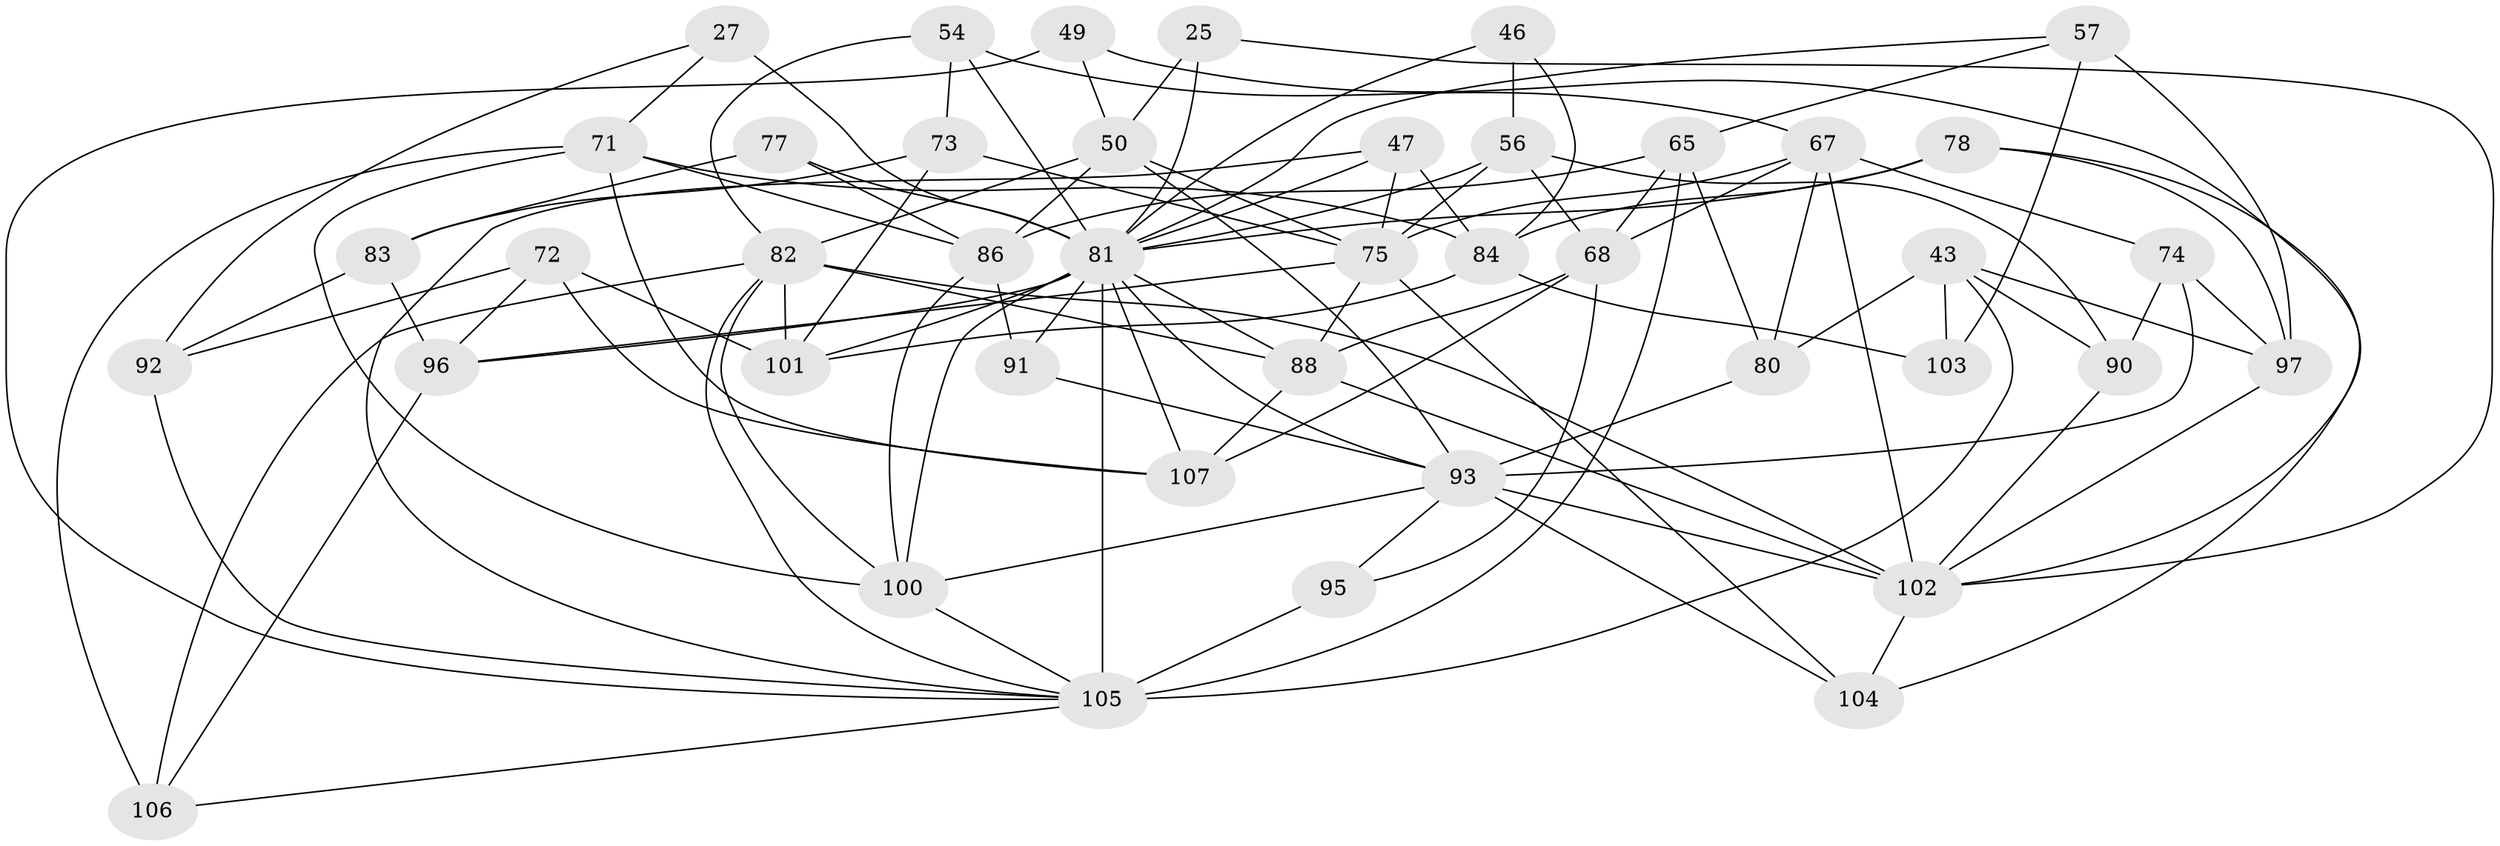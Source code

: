 // original degree distribution, {4: 1.0}
// Generated by graph-tools (version 1.1) at 2025/03/03/04/25 22:03:19]
// undirected, 42 vertices, 110 edges
graph export_dot {
graph [start="1"]
  node [color=gray90,style=filled];
  25;
  27;
  43 [super="+28"];
  46;
  47;
  49;
  50 [super="+39"];
  54;
  56 [super="+7"];
  57 [super="+12"];
  65 [super="+3+8+45"];
  67 [super="+59"];
  68 [super="+38"];
  71 [super="+29"];
  72 [super="+15"];
  73;
  74;
  75 [super="+24+33"];
  77 [super="+55"];
  78 [super="+6"];
  80 [super="+42"];
  81 [super="+11+53+66+62"];
  82 [super="+48+9+76"];
  83;
  84 [super="+31"];
  86 [super="+64"];
  88 [super="+14+41+69"];
  90;
  91;
  92;
  93 [super="+30+61+40"];
  95;
  96 [super="+51"];
  97 [super="+63"];
  100 [super="+37+98"];
  101 [super="+85"];
  102 [super="+89"];
  103;
  104 [super="+87"];
  105 [super="+99+36+94"];
  106;
  107 [super="+4+20"];
  25 -- 81 [weight=2];
  25 -- 102;
  25 -- 50;
  27 -- 92;
  27 -- 81 [weight=2];
  27 -- 71;
  43 -- 90;
  43 -- 103;
  43 -- 105 [weight=2];
  43 -- 80;
  43 -- 97;
  46 -- 84;
  46 -- 56 [weight=2];
  46 -- 81;
  47 -- 81;
  47 -- 105;
  47 -- 75;
  47 -- 84;
  49 -- 105 [weight=2];
  49 -- 102;
  49 -- 50;
  50 -- 82;
  50 -- 75;
  50 -- 93;
  50 -- 86;
  54 -- 73;
  54 -- 67;
  54 -- 82;
  54 -- 81;
  56 -- 68;
  56 -- 75;
  56 -- 90;
  56 -- 81;
  57 -- 103 [weight=2];
  57 -- 97 [weight=2];
  57 -- 65;
  57 -- 81;
  65 -- 86 [weight=3];
  65 -- 80 [weight=3];
  65 -- 105 [weight=4];
  65 -- 68;
  67 -- 102 [weight=3];
  67 -- 80;
  67 -- 74;
  67 -- 75;
  67 -- 68;
  68 -- 95;
  68 -- 107;
  68 -- 88;
  71 -- 84;
  71 -- 107 [weight=2];
  71 -- 100 [weight=2];
  71 -- 86;
  71 -- 106;
  72 -- 96 [weight=2];
  72 -- 101 [weight=2];
  72 -- 92;
  72 -- 107;
  73 -- 101;
  73 -- 83;
  73 -- 75;
  74 -- 97;
  74 -- 90;
  74 -- 93;
  75 -- 96;
  75 -- 104;
  75 -- 88;
  77 -- 81 [weight=4];
  77 -- 83;
  77 -- 86;
  78 -- 104 [weight=2];
  78 -- 84;
  78 -- 97;
  78 -- 81 [weight=2];
  80 -- 93;
  81 -- 100 [weight=2];
  81 -- 107 [weight=2];
  81 -- 96;
  81 -- 101;
  81 -- 105 [weight=3];
  81 -- 91 [weight=2];
  81 -- 88;
  81 -- 93;
  82 -- 88 [weight=3];
  82 -- 106;
  82 -- 101;
  82 -- 105 [weight=2];
  82 -- 100 [weight=2];
  82 -- 102;
  83 -- 92;
  83 -- 96;
  84 -- 101;
  84 -- 103;
  86 -- 91;
  86 -- 100;
  88 -- 107 [weight=2];
  88 -- 102 [weight=2];
  90 -- 102;
  91 -- 93;
  92 -- 105;
  93 -- 95;
  93 -- 104 [weight=2];
  93 -- 100;
  93 -- 102;
  95 -- 105 [weight=2];
  96 -- 106;
  97 -- 102;
  100 -- 105 [weight=2];
  102 -- 104;
  105 -- 106;
}

